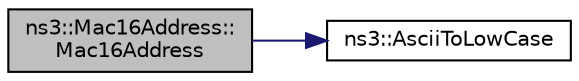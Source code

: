 digraph "ns3::Mac16Address::Mac16Address"
{
  edge [fontname="Helvetica",fontsize="10",labelfontname="Helvetica",labelfontsize="10"];
  node [fontname="Helvetica",fontsize="10",shape=record];
  rankdir="LR";
  Node1 [label="ns3::Mac16Address::\lMac16Address",height=0.2,width=0.4,color="black", fillcolor="grey75", style="filled", fontcolor="black"];
  Node1 -> Node2 [color="midnightblue",fontsize="10",style="solid"];
  Node2 [label="ns3::AsciiToLowCase",height=0.2,width=0.4,color="black", fillcolor="white", style="filled",URL="$d7/d2e/namespacens3.html#ae7934c60f6570d35f78e1b99577351a0"];
}
